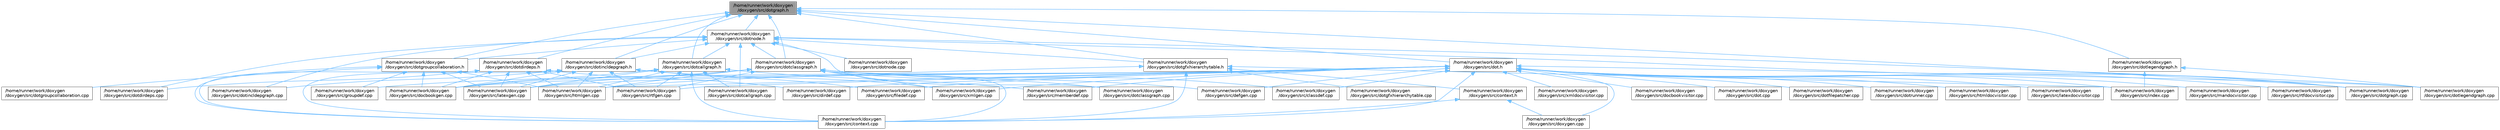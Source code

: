 digraph "/home/runner/work/doxygen/doxygen/src/dotgraph.h"
{
 // INTERACTIVE_SVG=YES
 // LATEX_PDF_SIZE
  bgcolor="transparent";
  edge [fontname=Helvetica,fontsize=10,labelfontname=Helvetica,labelfontsize=10];
  node [fontname=Helvetica,fontsize=10,shape=box,height=0.2,width=0.4];
  Node1 [id="Node000001",label="/home/runner/work/doxygen\l/doxygen/src/dotgraph.h",height=0.2,width=0.4,color="gray40", fillcolor="grey60", style="filled", fontcolor="black"];
  Node1 -> Node2 [id="edge1_Node000001_Node000002",dir="back",color="steelblue1",style="solid"];
  Node2 [id="Node000002",label="/home/runner/work/doxygen\l/doxygen/src/dot.h",height=0.2,width=0.4,color="grey40", fillcolor="white", style="filled",URL="$d6/d4a/dot_8h.html",tooltip=" "];
  Node2 -> Node3 [id="edge2_Node000002_Node000003",dir="back",color="steelblue1",style="solid"];
  Node3 [id="Node000003",label="/home/runner/work/doxygen\l/doxygen/src/classdef.cpp",height=0.2,width=0.4,color="grey40", fillcolor="white", style="filled",URL="$de/d89/classdef_8cpp.html",tooltip=" "];
  Node2 -> Node4 [id="edge3_Node000002_Node000004",dir="back",color="steelblue1",style="solid"];
  Node4 [id="Node000004",label="/home/runner/work/doxygen\l/doxygen/src/context.cpp",height=0.2,width=0.4,color="grey40", fillcolor="white", style="filled",URL="$db/d12/context_8cpp.html",tooltip=" "];
  Node2 -> Node5 [id="edge4_Node000002_Node000005",dir="back",color="steelblue1",style="solid"];
  Node5 [id="Node000005",label="/home/runner/work/doxygen\l/doxygen/src/defgen.cpp",height=0.2,width=0.4,color="grey40", fillcolor="white", style="filled",URL="$d3/d17/defgen_8cpp.html",tooltip=" "];
  Node2 -> Node6 [id="edge5_Node000002_Node000006",dir="back",color="steelblue1",style="solid"];
  Node6 [id="Node000006",label="/home/runner/work/doxygen\l/doxygen/src/dirdef.cpp",height=0.2,width=0.4,color="grey40", fillcolor="white", style="filled",URL="$d8/d52/dirdef_8cpp.html",tooltip=" "];
  Node2 -> Node7 [id="edge6_Node000002_Node000007",dir="back",color="steelblue1",style="solid"];
  Node7 [id="Node000007",label="/home/runner/work/doxygen\l/doxygen/src/docbookgen.cpp",height=0.2,width=0.4,color="grey40", fillcolor="white", style="filled",URL="$d8/d29/docbookgen_8cpp.html",tooltip=" "];
  Node2 -> Node8 [id="edge7_Node000002_Node000008",dir="back",color="steelblue1",style="solid"];
  Node8 [id="Node000008",label="/home/runner/work/doxygen\l/doxygen/src/docbookvisitor.cpp",height=0.2,width=0.4,color="grey40", fillcolor="white", style="filled",URL="$dc/d05/docbookvisitor_8cpp.html",tooltip=" "];
  Node2 -> Node9 [id="edge8_Node000002_Node000009",dir="back",color="steelblue1",style="solid"];
  Node9 [id="Node000009",label="/home/runner/work/doxygen\l/doxygen/src/dot.cpp",height=0.2,width=0.4,color="grey40", fillcolor="white", style="filled",URL="$de/daa/dot_8cpp.html",tooltip=" "];
  Node2 -> Node10 [id="edge9_Node000002_Node000010",dir="back",color="steelblue1",style="solid"];
  Node10 [id="Node000010",label="/home/runner/work/doxygen\l/doxygen/src/dotfilepatcher.cpp",height=0.2,width=0.4,color="grey40", fillcolor="white", style="filled",URL="$d9/d92/dotfilepatcher_8cpp.html",tooltip=" "];
  Node2 -> Node11 [id="edge10_Node000002_Node000011",dir="back",color="steelblue1",style="solid"];
  Node11 [id="Node000011",label="/home/runner/work/doxygen\l/doxygen/src/dotgraph.cpp",height=0.2,width=0.4,color="grey40", fillcolor="white", style="filled",URL="$de/d45/dotgraph_8cpp.html",tooltip=" "];
  Node2 -> Node12 [id="edge11_Node000002_Node000012",dir="back",color="steelblue1",style="solid"];
  Node12 [id="Node000012",label="/home/runner/work/doxygen\l/doxygen/src/dotlegendgraph.cpp",height=0.2,width=0.4,color="grey40", fillcolor="white", style="filled",URL="$d4/d33/dotlegendgraph_8cpp.html",tooltip=" "];
  Node2 -> Node13 [id="edge12_Node000002_Node000013",dir="back",color="steelblue1",style="solid"];
  Node13 [id="Node000013",label="/home/runner/work/doxygen\l/doxygen/src/dotrunner.cpp",height=0.2,width=0.4,color="grey40", fillcolor="white", style="filled",URL="$d1/dfe/dotrunner_8cpp.html",tooltip=" "];
  Node2 -> Node14 [id="edge13_Node000002_Node000014",dir="back",color="steelblue1",style="solid"];
  Node14 [id="Node000014",label="/home/runner/work/doxygen\l/doxygen/src/doxygen.cpp",height=0.2,width=0.4,color="grey40", fillcolor="white", style="filled",URL="$dc/d98/doxygen_8cpp.html",tooltip=" "];
  Node2 -> Node15 [id="edge14_Node000002_Node000015",dir="back",color="steelblue1",style="solid"];
  Node15 [id="Node000015",label="/home/runner/work/doxygen\l/doxygen/src/filedef.cpp",height=0.2,width=0.4,color="grey40", fillcolor="white", style="filled",URL="$d6/ddc/filedef_8cpp.html",tooltip=" "];
  Node2 -> Node16 [id="edge15_Node000002_Node000016",dir="back",color="steelblue1",style="solid"];
  Node16 [id="Node000016",label="/home/runner/work/doxygen\l/doxygen/src/groupdef.cpp",height=0.2,width=0.4,color="grey40", fillcolor="white", style="filled",URL="$d6/d42/groupdef_8cpp.html",tooltip=" "];
  Node2 -> Node17 [id="edge16_Node000002_Node000017",dir="back",color="steelblue1",style="solid"];
  Node17 [id="Node000017",label="/home/runner/work/doxygen\l/doxygen/src/htmldocvisitor.cpp",height=0.2,width=0.4,color="grey40", fillcolor="white", style="filled",URL="$da/db0/htmldocvisitor_8cpp.html",tooltip=" "];
  Node2 -> Node18 [id="edge17_Node000002_Node000018",dir="back",color="steelblue1",style="solid"];
  Node18 [id="Node000018",label="/home/runner/work/doxygen\l/doxygen/src/htmlgen.cpp",height=0.2,width=0.4,color="grey40", fillcolor="white", style="filled",URL="$d8/d6e/htmlgen_8cpp.html",tooltip=" "];
  Node2 -> Node19 [id="edge18_Node000002_Node000019",dir="back",color="steelblue1",style="solid"];
  Node19 [id="Node000019",label="/home/runner/work/doxygen\l/doxygen/src/index.cpp",height=0.2,width=0.4,color="grey40", fillcolor="white", style="filled",URL="$db/d14/index_8cpp.html",tooltip="This file contains functions for the various index pages."];
  Node2 -> Node20 [id="edge19_Node000002_Node000020",dir="back",color="steelblue1",style="solid"];
  Node20 [id="Node000020",label="/home/runner/work/doxygen\l/doxygen/src/latexdocvisitor.cpp",height=0.2,width=0.4,color="grey40", fillcolor="white", style="filled",URL="$d1/d4e/latexdocvisitor_8cpp.html",tooltip=" "];
  Node2 -> Node21 [id="edge20_Node000002_Node000021",dir="back",color="steelblue1",style="solid"];
  Node21 [id="Node000021",label="/home/runner/work/doxygen\l/doxygen/src/latexgen.cpp",height=0.2,width=0.4,color="grey40", fillcolor="white", style="filled",URL="$d4/d42/latexgen_8cpp.html",tooltip=" "];
  Node2 -> Node22 [id="edge21_Node000002_Node000022",dir="back",color="steelblue1",style="solid"];
  Node22 [id="Node000022",label="/home/runner/work/doxygen\l/doxygen/src/mandocvisitor.cpp",height=0.2,width=0.4,color="grey40", fillcolor="white", style="filled",URL="$d8/dde/mandocvisitor_8cpp.html",tooltip=" "];
  Node2 -> Node23 [id="edge22_Node000002_Node000023",dir="back",color="steelblue1",style="solid"];
  Node23 [id="Node000023",label="/home/runner/work/doxygen\l/doxygen/src/memberdef.cpp",height=0.2,width=0.4,color="grey40", fillcolor="white", style="filled",URL="$d0/d72/memberdef_8cpp.html",tooltip=" "];
  Node2 -> Node24 [id="edge23_Node000002_Node000024",dir="back",color="steelblue1",style="solid"];
  Node24 [id="Node000024",label="/home/runner/work/doxygen\l/doxygen/src/rtfdocvisitor.cpp",height=0.2,width=0.4,color="grey40", fillcolor="white", style="filled",URL="$de/d9a/rtfdocvisitor_8cpp.html",tooltip=" "];
  Node2 -> Node25 [id="edge24_Node000002_Node000025",dir="back",color="steelblue1",style="solid"];
  Node25 [id="Node000025",label="/home/runner/work/doxygen\l/doxygen/src/rtfgen.cpp",height=0.2,width=0.4,color="grey40", fillcolor="white", style="filled",URL="$d0/d9c/rtfgen_8cpp.html",tooltip=" "];
  Node2 -> Node26 [id="edge25_Node000002_Node000026",dir="back",color="steelblue1",style="solid"];
  Node26 [id="Node000026",label="/home/runner/work/doxygen\l/doxygen/src/xmldocvisitor.cpp",height=0.2,width=0.4,color="grey40", fillcolor="white", style="filled",URL="$dd/db6/xmldocvisitor_8cpp.html",tooltip=" "];
  Node2 -> Node27 [id="edge26_Node000002_Node000027",dir="back",color="steelblue1",style="solid"];
  Node27 [id="Node000027",label="/home/runner/work/doxygen\l/doxygen/src/xmlgen.cpp",height=0.2,width=0.4,color="grey40", fillcolor="white", style="filled",URL="$d0/dc3/xmlgen_8cpp.html",tooltip=" "];
  Node1 -> Node28 [id="edge27_Node000001_Node000028",dir="back",color="steelblue1",style="solid"];
  Node28 [id="Node000028",label="/home/runner/work/doxygen\l/doxygen/src/dotcallgraph.h",height=0.2,width=0.4,color="grey40", fillcolor="white", style="filled",URL="$dc/dcf/dotcallgraph_8h.html",tooltip=" "];
  Node28 -> Node4 [id="edge28_Node000028_Node000004",dir="back",color="steelblue1",style="solid"];
  Node28 -> Node7 [id="edge29_Node000028_Node000007",dir="back",color="steelblue1",style="solid"];
  Node28 -> Node29 [id="edge30_Node000028_Node000029",dir="back",color="steelblue1",style="solid"];
  Node29 [id="Node000029",label="/home/runner/work/doxygen\l/doxygen/src/dotcallgraph.cpp",height=0.2,width=0.4,color="grey40", fillcolor="white", style="filled",URL="$d4/dd5/dotcallgraph_8cpp.html",tooltip=" "];
  Node28 -> Node18 [id="edge31_Node000028_Node000018",dir="back",color="steelblue1",style="solid"];
  Node28 -> Node21 [id="edge32_Node000028_Node000021",dir="back",color="steelblue1",style="solid"];
  Node28 -> Node23 [id="edge33_Node000028_Node000023",dir="back",color="steelblue1",style="solid"];
  Node28 -> Node25 [id="edge34_Node000028_Node000025",dir="back",color="steelblue1",style="solid"];
  Node1 -> Node30 [id="edge35_Node000001_Node000030",dir="back",color="steelblue1",style="solid"];
  Node30 [id="Node000030",label="/home/runner/work/doxygen\l/doxygen/src/dotclassgraph.h",height=0.2,width=0.4,color="grey40", fillcolor="white", style="filled",URL="$d5/d04/dotclassgraph_8h.html",tooltip=" "];
  Node30 -> Node3 [id="edge36_Node000030_Node000003",dir="back",color="steelblue1",style="solid"];
  Node30 -> Node4 [id="edge37_Node000030_Node000004",dir="back",color="steelblue1",style="solid"];
  Node30 -> Node5 [id="edge38_Node000030_Node000005",dir="back",color="steelblue1",style="solid"];
  Node30 -> Node7 [id="edge39_Node000030_Node000007",dir="back",color="steelblue1",style="solid"];
  Node30 -> Node31 [id="edge40_Node000030_Node000031",dir="back",color="steelblue1",style="solid"];
  Node31 [id="Node000031",label="/home/runner/work/doxygen\l/doxygen/src/dotclassgraph.cpp",height=0.2,width=0.4,color="grey40", fillcolor="white", style="filled",URL="$d4/dcd/dotclassgraph_8cpp.html",tooltip=" "];
  Node30 -> Node18 [id="edge41_Node000030_Node000018",dir="back",color="steelblue1",style="solid"];
  Node30 -> Node21 [id="edge42_Node000030_Node000021",dir="back",color="steelblue1",style="solid"];
  Node30 -> Node25 [id="edge43_Node000030_Node000025",dir="back",color="steelblue1",style="solid"];
  Node30 -> Node27 [id="edge44_Node000030_Node000027",dir="back",color="steelblue1",style="solid"];
  Node1 -> Node32 [id="edge45_Node000001_Node000032",dir="back",color="steelblue1",style="solid"];
  Node32 [id="Node000032",label="/home/runner/work/doxygen\l/doxygen/src/dotdirdeps.h",height=0.2,width=0.4,color="grey40", fillcolor="white", style="filled",URL="$d3/dcf/dotdirdeps_8h.html",tooltip=" "];
  Node32 -> Node4 [id="edge46_Node000032_Node000004",dir="back",color="steelblue1",style="solid"];
  Node32 -> Node6 [id="edge47_Node000032_Node000006",dir="back",color="steelblue1",style="solid"];
  Node32 -> Node7 [id="edge48_Node000032_Node000007",dir="back",color="steelblue1",style="solid"];
  Node32 -> Node33 [id="edge49_Node000032_Node000033",dir="back",color="steelblue1",style="solid"];
  Node33 [id="Node000033",label="/home/runner/work/doxygen\l/doxygen/src/dotdirdeps.cpp",height=0.2,width=0.4,color="grey40", fillcolor="white", style="filled",URL="$da/d45/dotdirdeps_8cpp.html",tooltip=" "];
  Node32 -> Node18 [id="edge50_Node000032_Node000018",dir="back",color="steelblue1",style="solid"];
  Node32 -> Node21 [id="edge51_Node000032_Node000021",dir="back",color="steelblue1",style="solid"];
  Node32 -> Node25 [id="edge52_Node000032_Node000025",dir="back",color="steelblue1",style="solid"];
  Node1 -> Node34 [id="edge53_Node000001_Node000034",dir="back",color="steelblue1",style="solid"];
  Node34 [id="Node000034",label="/home/runner/work/doxygen\l/doxygen/src/dotgfxhierarchytable.h",height=0.2,width=0.4,color="grey40", fillcolor="white", style="filled",URL="$d2/de7/dotgfxhierarchytable_8h.html",tooltip=" "];
  Node34 -> Node4 [id="edge54_Node000034_Node000004",dir="back",color="steelblue1",style="solid"];
  Node34 -> Node35 [id="edge55_Node000034_Node000035",dir="back",color="steelblue1",style="solid"];
  Node35 [id="Node000035",label="/home/runner/work/doxygen\l/doxygen/src/context.h",height=0.2,width=0.4,color="grey40", fillcolor="white", style="filled",URL="$dc/d1e/context_8h.html",tooltip=" "];
  Node35 -> Node4 [id="edge56_Node000035_Node000004",dir="back",color="steelblue1",style="solid"];
  Node35 -> Node14 [id="edge57_Node000035_Node000014",dir="back",color="steelblue1",style="solid"];
  Node34 -> Node36 [id="edge58_Node000034_Node000036",dir="back",color="steelblue1",style="solid"];
  Node36 [id="Node000036",label="/home/runner/work/doxygen\l/doxygen/src/dotgfxhierarchytable.cpp",height=0.2,width=0.4,color="grey40", fillcolor="white", style="filled",URL="$d4/d09/dotgfxhierarchytable_8cpp.html",tooltip=" "];
  Node34 -> Node18 [id="edge59_Node000034_Node000018",dir="back",color="steelblue1",style="solid"];
  Node34 -> Node19 [id="edge60_Node000034_Node000019",dir="back",color="steelblue1",style="solid"];
  Node1 -> Node11 [id="edge61_Node000001_Node000011",dir="back",color="steelblue1",style="solid"];
  Node1 -> Node37 [id="edge62_Node000001_Node000037",dir="back",color="steelblue1",style="solid"];
  Node37 [id="Node000037",label="/home/runner/work/doxygen\l/doxygen/src/dotgroupcollaboration.h",height=0.2,width=0.4,color="grey40", fillcolor="white", style="filled",URL="$d7/d99/dotgroupcollaboration_8h.html",tooltip=" "];
  Node37 -> Node4 [id="edge63_Node000037_Node000004",dir="back",color="steelblue1",style="solid"];
  Node37 -> Node7 [id="edge64_Node000037_Node000007",dir="back",color="steelblue1",style="solid"];
  Node37 -> Node38 [id="edge65_Node000037_Node000038",dir="back",color="steelblue1",style="solid"];
  Node38 [id="Node000038",label="/home/runner/work/doxygen\l/doxygen/src/dotgroupcollaboration.cpp",height=0.2,width=0.4,color="grey40", fillcolor="white", style="filled",URL="$d1/d86/dotgroupcollaboration_8cpp.html",tooltip=" "];
  Node37 -> Node16 [id="edge66_Node000037_Node000016",dir="back",color="steelblue1",style="solid"];
  Node37 -> Node18 [id="edge67_Node000037_Node000018",dir="back",color="steelblue1",style="solid"];
  Node37 -> Node21 [id="edge68_Node000037_Node000021",dir="back",color="steelblue1",style="solid"];
  Node1 -> Node39 [id="edge69_Node000001_Node000039",dir="back",color="steelblue1",style="solid"];
  Node39 [id="Node000039",label="/home/runner/work/doxygen\l/doxygen/src/dotincldepgraph.h",height=0.2,width=0.4,color="grey40", fillcolor="white", style="filled",URL="$dd/d8c/dotincldepgraph_8h.html",tooltip=" "];
  Node39 -> Node4 [id="edge70_Node000039_Node000004",dir="back",color="steelblue1",style="solid"];
  Node39 -> Node7 [id="edge71_Node000039_Node000007",dir="back",color="steelblue1",style="solid"];
  Node39 -> Node40 [id="edge72_Node000039_Node000040",dir="back",color="steelblue1",style="solid"];
  Node40 [id="Node000040",label="/home/runner/work/doxygen\l/doxygen/src/dotincldepgraph.cpp",height=0.2,width=0.4,color="grey40", fillcolor="white", style="filled",URL="$da/d57/dotincldepgraph_8cpp.html",tooltip=" "];
  Node39 -> Node15 [id="edge73_Node000039_Node000015",dir="back",color="steelblue1",style="solid"];
  Node39 -> Node18 [id="edge74_Node000039_Node000018",dir="back",color="steelblue1",style="solid"];
  Node39 -> Node21 [id="edge75_Node000039_Node000021",dir="back",color="steelblue1",style="solid"];
  Node39 -> Node25 [id="edge76_Node000039_Node000025",dir="back",color="steelblue1",style="solid"];
  Node39 -> Node27 [id="edge77_Node000039_Node000027",dir="back",color="steelblue1",style="solid"];
  Node1 -> Node41 [id="edge78_Node000001_Node000041",dir="back",color="steelblue1",style="solid"];
  Node41 [id="Node000041",label="/home/runner/work/doxygen\l/doxygen/src/dotlegendgraph.h",height=0.2,width=0.4,color="grey40", fillcolor="white", style="filled",URL="$d5/d76/dotlegendgraph_8h.html",tooltip=" "];
  Node41 -> Node12 [id="edge79_Node000041_Node000012",dir="back",color="steelblue1",style="solid"];
  Node41 -> Node19 [id="edge80_Node000041_Node000019",dir="back",color="steelblue1",style="solid"];
  Node1 -> Node42 [id="edge81_Node000001_Node000042",dir="back",color="steelblue1",style="solid"];
  Node42 [id="Node000042",label="/home/runner/work/doxygen\l/doxygen/src/dotnode.h",height=0.2,width=0.4,color="grey40", fillcolor="white", style="filled",URL="$d8/d3b/dotnode_8h.html",tooltip=" "];
  Node42 -> Node29 [id="edge82_Node000042_Node000029",dir="back",color="steelblue1",style="solid"];
  Node42 -> Node28 [id="edge83_Node000042_Node000028",dir="back",color="steelblue1",style="solid"];
  Node42 -> Node31 [id="edge84_Node000042_Node000031",dir="back",color="steelblue1",style="solid"];
  Node42 -> Node30 [id="edge85_Node000042_Node000030",dir="back",color="steelblue1",style="solid"];
  Node42 -> Node33 [id="edge86_Node000042_Node000033",dir="back",color="steelblue1",style="solid"];
  Node42 -> Node34 [id="edge87_Node000042_Node000034",dir="back",color="steelblue1",style="solid"];
  Node42 -> Node11 [id="edge88_Node000042_Node000011",dir="back",color="steelblue1",style="solid"];
  Node42 -> Node37 [id="edge89_Node000042_Node000037",dir="back",color="steelblue1",style="solid"];
  Node42 -> Node40 [id="edge90_Node000042_Node000040",dir="back",color="steelblue1",style="solid"];
  Node42 -> Node39 [id="edge91_Node000042_Node000039",dir="back",color="steelblue1",style="solid"];
  Node42 -> Node12 [id="edge92_Node000042_Node000012",dir="back",color="steelblue1",style="solid"];
  Node42 -> Node43 [id="edge93_Node000042_Node000043",dir="back",color="steelblue1",style="solid"];
  Node43 [id="Node000043",label="/home/runner/work/doxygen\l/doxygen/src/dotnode.cpp",height=0.2,width=0.4,color="grey40", fillcolor="white", style="filled",URL="$df/d58/dotnode_8cpp.html",tooltip=" "];
}
